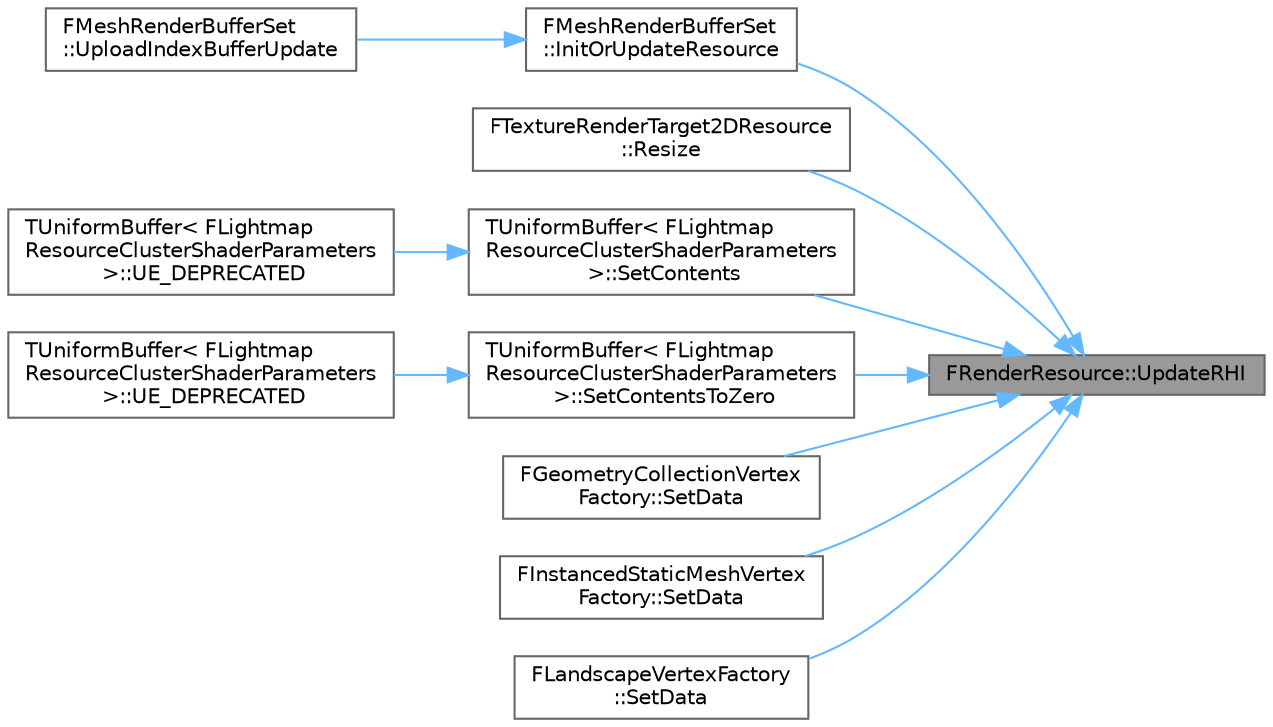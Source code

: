 digraph "FRenderResource::UpdateRHI"
{
 // INTERACTIVE_SVG=YES
 // LATEX_PDF_SIZE
  bgcolor="transparent";
  edge [fontname=Helvetica,fontsize=10,labelfontname=Helvetica,labelfontsize=10];
  node [fontname=Helvetica,fontsize=10,shape=box,height=0.2,width=0.4];
  rankdir="RL";
  Node1 [id="Node000001",label="FRenderResource::UpdateRHI",height=0.2,width=0.4,color="gray40", fillcolor="grey60", style="filled", fontcolor="black",tooltip="If the resource's RHI resources have been initialized, then release and reinitialize it."];
  Node1 -> Node2 [id="edge1_Node000001_Node000002",dir="back",color="steelblue1",style="solid",tooltip=" "];
  Node2 [id="Node000002",label="FMeshRenderBufferSet\l::InitOrUpdateResource",height=0.2,width=0.4,color="grey40", fillcolor="white", style="filled",URL="$d3/de3/classFMeshRenderBufferSet.html#ad3595445edf8d7fba138cd3e3994b699",tooltip="Initializes a render resource, or update it if already initialized."];
  Node2 -> Node3 [id="edge2_Node000002_Node000003",dir="back",color="steelblue1",style="solid",tooltip=" "];
  Node3 [id="Node000003",label="FMeshRenderBufferSet\l::UploadIndexBufferUpdate",height=0.2,width=0.4,color="grey40", fillcolor="white", style="filled",URL="$d3/de3/classFMeshRenderBufferSet.html#ac3cf6c61f9c9b9a86da7f3b1658e429c",tooltip="Fast path to only update the primary and secondary index buffers."];
  Node1 -> Node4 [id="edge3_Node000001_Node000004",dir="back",color="steelblue1",style="solid",tooltip=" "];
  Node4 [id="Node000004",label="FTextureRenderTarget2DResource\l::Resize",height=0.2,width=0.4,color="grey40", fillcolor="white", style="filled",URL="$d2/db1/classFTextureRenderTarget2DResource.html#aa70064598cb0d21fc5ec7215d2cb95d5",tooltip=" "];
  Node1 -> Node5 [id="edge4_Node000001_Node000005",dir="back",color="steelblue1",style="solid",tooltip=" "];
  Node5 [id="Node000005",label="TUniformBuffer\< FLightmap\lResourceClusterShaderParameters\l \>::SetContents",height=0.2,width=0.4,color="grey40", fillcolor="white", style="filled",URL="$d8/de6/classTUniformBuffer.html#a5834ec70e67c6414f576aa603ad1732a",tooltip=" "];
  Node5 -> Node6 [id="edge5_Node000005_Node000006",dir="back",color="steelblue1",style="solid",tooltip=" "];
  Node6 [id="Node000006",label="TUniformBuffer\< FLightmap\lResourceClusterShaderParameters\l \>::UE_DEPRECATED",height=0.2,width=0.4,color="grey40", fillcolor="white", style="filled",URL="$d8/de6/classTUniformBuffer.html#af6e4d5cf83625aba273fdca29f7522c3",tooltip=" "];
  Node1 -> Node7 [id="edge6_Node000001_Node000007",dir="back",color="steelblue1",style="solid",tooltip=" "];
  Node7 [id="Node000007",label="TUniformBuffer\< FLightmap\lResourceClusterShaderParameters\l \>::SetContentsToZero",height=0.2,width=0.4,color="grey40", fillcolor="white", style="filled",URL="$d8/de6/classTUniformBuffer.html#afc0aa5f7820c2b7315f6a08fb2145463",tooltip=" "];
  Node7 -> Node8 [id="edge7_Node000007_Node000008",dir="back",color="steelblue1",style="solid",tooltip=" "];
  Node8 [id="Node000008",label="TUniformBuffer\< FLightmap\lResourceClusterShaderParameters\l \>::UE_DEPRECATED",height=0.2,width=0.4,color="grey40", fillcolor="white", style="filled",URL="$d8/de6/classTUniformBuffer.html#a27350fa169665695555c347eb8707e92",tooltip=" "];
  Node1 -> Node9 [id="edge8_Node000001_Node000009",dir="back",color="steelblue1",style="solid",tooltip=" "];
  Node9 [id="Node000009",label="FGeometryCollectionVertex\lFactory::SetData",height=0.2,width=0.4,color="grey40", fillcolor="white", style="filled",URL="$da/d8d/structFGeometryCollectionVertexFactory.html#ae282cd145d167cc2ee71f4f81ab100e1",tooltip=" "];
  Node1 -> Node10 [id="edge9_Node000001_Node000010",dir="back",color="steelblue1",style="solid",tooltip=" "];
  Node10 [id="Node000010",label="FInstancedStaticMeshVertex\lFactory::SetData",height=0.2,width=0.4,color="grey40", fillcolor="white", style="filled",URL="$d1/d31/structFInstancedStaticMeshVertexFactory.html#a0206ec23a483e504074c0180016bfd3b",tooltip="An implementation of the interface used by TSynchronizedResource to update the resource with new data..."];
  Node1 -> Node11 [id="edge10_Node000001_Node000011",dir="back",color="steelblue1",style="solid",tooltip=" "];
  Node11 [id="Node000011",label="FLandscapeVertexFactory\l::SetData",height=0.2,width=0.4,color="grey40", fillcolor="white", style="filled",URL="$da/daa/classFLandscapeVertexFactory.html#ac80982b38f677fd29c4676e209fd20ec",tooltip="An implementation of the interface used by TSynchronizedResource to update the resource with new data..."];
}

